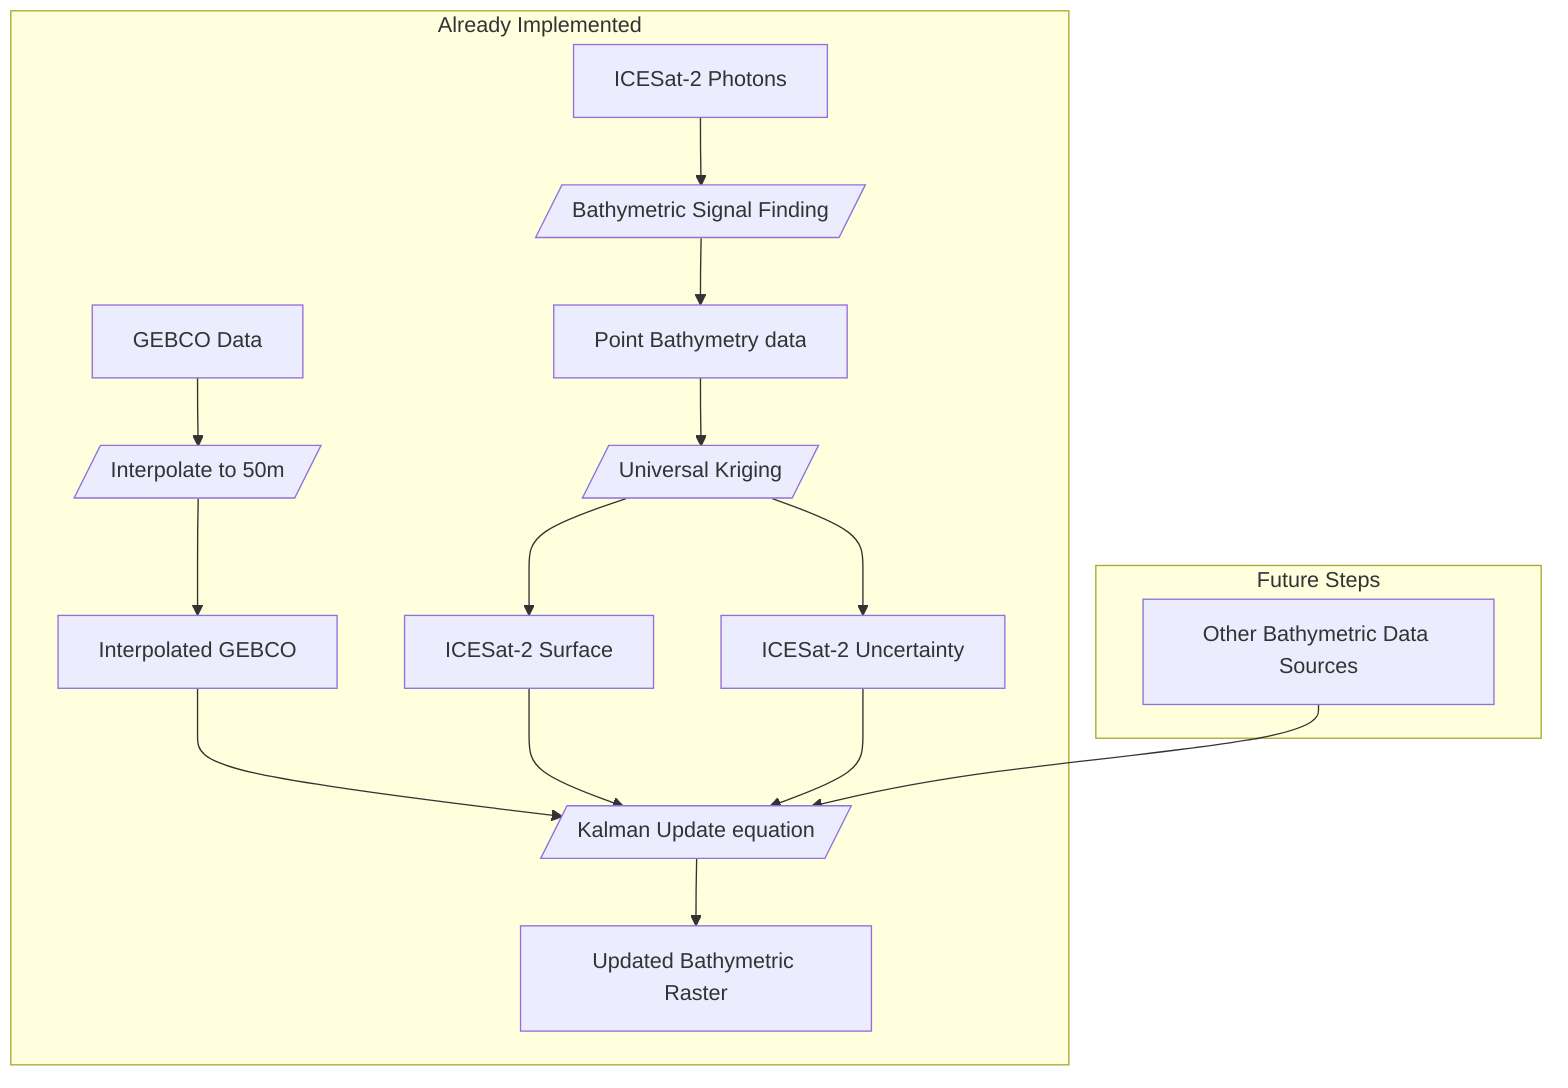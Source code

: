 flowchart TD
    subgraph Already Implemented
    gebco[GEBCO Data]
    icesatphoton[ICESat-2 Photons]
    kdeinterp[/Bathymetric Signal Finding/]
    bathymetricpoint[Point Bathymetry data]
    gebcointerp[Interpolated GEBCO]
    kriging[/Universal Kriging/]
    uncertainty[ICESat-2 Uncertainty]
    icesat2surface[ICESat-2 Surface]
    interp[/Interpolate to 50m/]
    kalman_update[/Kalman Update equation/]
    upsampled_gebco[Updated Bathymetric Raster]
    icesatphoton-->kdeinterp-->bathymetricpoint-->kriging
    kriging-->uncertainty
    kriging-->icesat2surface
    gebco-->interp-->gebcointerp
    gebcointerp-->kalman_update
    icesat2surface --> kalman_update
    uncertainty --> kalman_update
    kalman_update-->upsampled_gebco
    end
    subgraph Future Steps
    otherbathy[Other Bathymetric Data Sources] --> kalman_update


    end